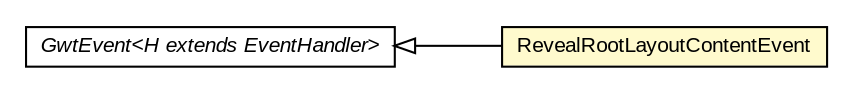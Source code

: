 #!/usr/local/bin/dot
#
# Class diagram 
# Generated by UMLGraph version R5_6-24-gf6e263 (http://www.umlgraph.org/)
#

digraph G {
	edge [fontname="arial",fontsize=10,labelfontname="arial",labelfontsize=10];
	node [fontname="arial",fontsize=10,shape=plaintext];
	nodesep=0.25;
	ranksep=0.5;
	rankdir=LR;
	// com.gwtplatform.mvp.client.proxy.RevealRootLayoutContentEvent
	c466135 [label=<<table title="com.gwtplatform.mvp.client.proxy.RevealRootLayoutContentEvent" border="0" cellborder="1" cellspacing="0" cellpadding="2" port="p" bgcolor="lemonChiffon" href="./RevealRootLayoutContentEvent.html">
		<tr><td><table border="0" cellspacing="0" cellpadding="1">
<tr><td align="center" balign="center"> RevealRootLayoutContentEvent </td></tr>
		</table></td></tr>
		</table>>, URL="./RevealRootLayoutContentEvent.html", fontname="arial", fontcolor="black", fontsize=10.0];
	//com.gwtplatform.mvp.client.proxy.RevealRootLayoutContentEvent extends com.google.gwt.event.shared.GwtEvent<com.gwtplatform.mvp.client.proxy.RevealRootLayoutContentHandler>
	c466628:p -> c466135:p [dir=back,arrowtail=empty];
	// com.google.gwt.event.shared.GwtEvent<H extends com.google.gwt.event.shared.EventHandler>
	c466628 [label=<<table title="com.google.gwt.event.shared.GwtEvent" border="0" cellborder="1" cellspacing="0" cellpadding="2" port="p" href="http://google-web-toolkit.googlecode.com/svn/javadoc/latest/com/google/gwt/event/shared/GwtEvent.html">
		<tr><td><table border="0" cellspacing="0" cellpadding="1">
<tr><td align="center" balign="center"><font face="arial italic"> GwtEvent&lt;H extends EventHandler&gt; </font></td></tr>
		</table></td></tr>
		</table>>, URL="http://google-web-toolkit.googlecode.com/svn/javadoc/latest/com/google/gwt/event/shared/GwtEvent.html", fontname="arial", fontcolor="black", fontsize=10.0];
}

